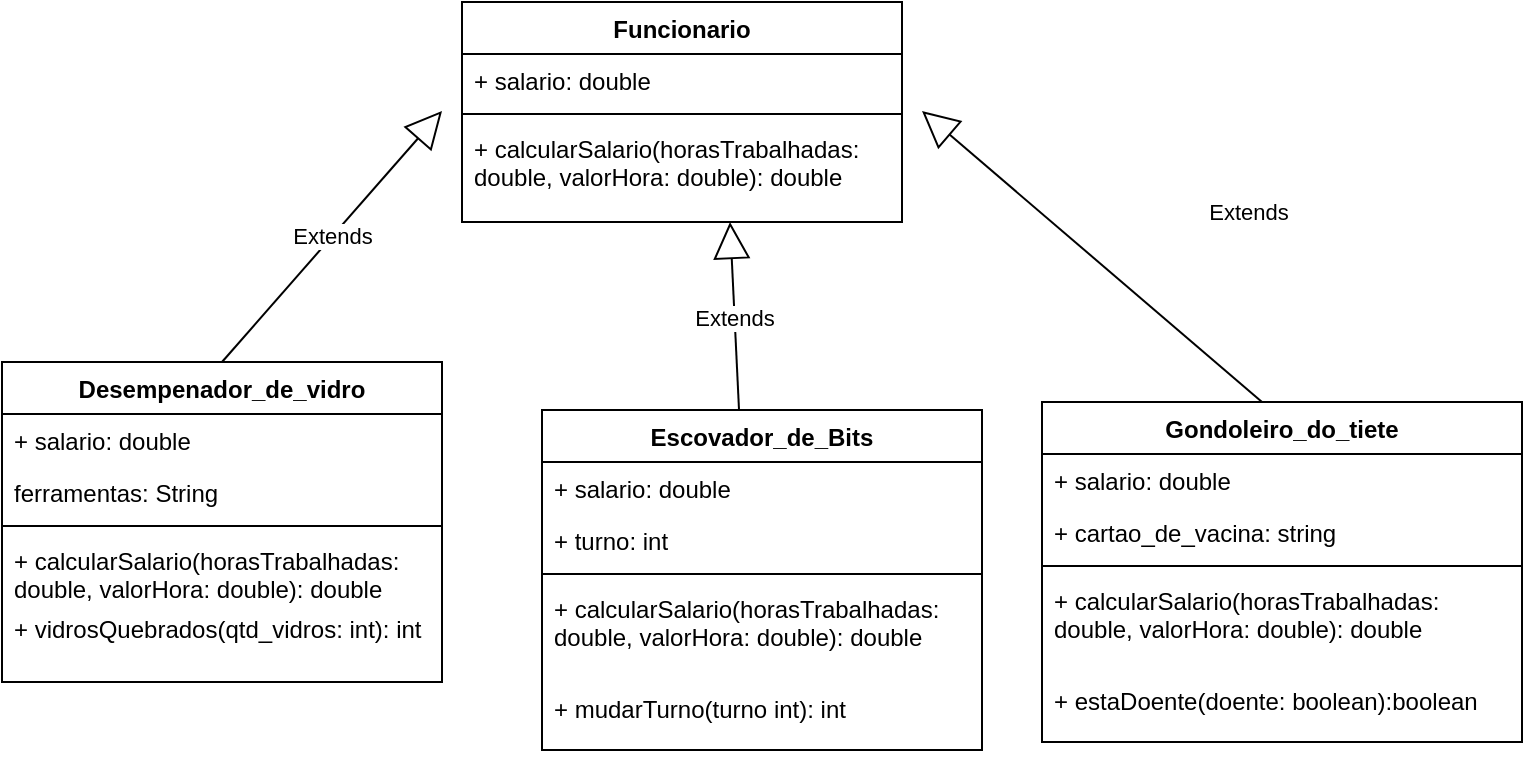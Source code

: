 <mxfile version="21.3.8" type="google">
  <diagram name="Página-1" id="OCP9O7HJBPreDEQLPYqk">
    <mxGraphModel grid="1" page="1" gridSize="10" guides="1" tooltips="1" connect="1" arrows="1" fold="1" pageScale="1" pageWidth="827" pageHeight="1169" math="0" shadow="0">
      <root>
        <mxCell id="0" />
        <mxCell id="1" parent="0" />
        <mxCell id="VrxU5ttureoFQGeLZdNX-1" value="Funcionario" style="swimlane;fontStyle=1;align=center;verticalAlign=top;childLayout=stackLayout;horizontal=1;startSize=26;horizontalStack=0;resizeParent=1;resizeParentMax=0;resizeLast=0;collapsible=1;marginBottom=0;whiteSpace=wrap;html=1;" vertex="1" parent="1">
          <mxGeometry x="280" y="60" width="220" height="110" as="geometry" />
        </mxCell>
        <mxCell id="VrxU5ttureoFQGeLZdNX-2" value="+ salario: double" style="text;strokeColor=none;fillColor=none;align=left;verticalAlign=top;spacingLeft=4;spacingRight=4;overflow=hidden;rotatable=0;points=[[0,0.5],[1,0.5]];portConstraint=eastwest;whiteSpace=wrap;html=1;" vertex="1" parent="VrxU5ttureoFQGeLZdNX-1">
          <mxGeometry y="26" width="220" height="26" as="geometry" />
        </mxCell>
        <mxCell id="VrxU5ttureoFQGeLZdNX-3" value="" style="line;strokeWidth=1;fillColor=none;align=left;verticalAlign=middle;spacingTop=-1;spacingLeft=3;spacingRight=3;rotatable=0;labelPosition=right;points=[];portConstraint=eastwest;strokeColor=inherit;" vertex="1" parent="VrxU5ttureoFQGeLZdNX-1">
          <mxGeometry y="52" width="220" height="8" as="geometry" />
        </mxCell>
        <mxCell id="VrxU5ttureoFQGeLZdNX-4" value="+ calcularSalario(horasTrabalhadas: double, valorHora: double): double" style="text;strokeColor=none;fillColor=none;align=left;verticalAlign=top;spacingLeft=4;spacingRight=4;overflow=hidden;rotatable=0;points=[[0,0.5],[1,0.5]];portConstraint=eastwest;whiteSpace=wrap;html=1;" vertex="1" parent="VrxU5ttureoFQGeLZdNX-1">
          <mxGeometry y="60" width="220" height="50" as="geometry" />
        </mxCell>
        <mxCell id="VrxU5ttureoFQGeLZdNX-22" value="Extends" style="endArrow=block;endSize=16;endFill=0;html=1;rounded=0;exitX=0.448;exitY=0.006;exitDx=0;exitDy=0;exitPerimeter=0;" edge="1" parent="VrxU5ttureoFQGeLZdNX-1" source="VrxU5ttureoFQGeLZdNX-16">
          <mxGeometry width="160" relative="1" as="geometry">
            <mxPoint x="-26" y="110" as="sourcePoint" />
            <mxPoint x="134" y="110" as="targetPoint" />
          </mxGeometry>
        </mxCell>
        <mxCell id="VrxU5ttureoFQGeLZdNX-5" value="Desempenador_de_vidro" style="swimlane;fontStyle=1;align=center;verticalAlign=top;childLayout=stackLayout;horizontal=1;startSize=26;horizontalStack=0;resizeParent=1;resizeParentMax=0;resizeLast=0;collapsible=1;marginBottom=0;whiteSpace=wrap;html=1;" vertex="1" parent="1">
          <mxGeometry x="50" y="240" width="220" height="160" as="geometry" />
        </mxCell>
        <mxCell id="VrxU5ttureoFQGeLZdNX-9" value="+ salario: double" style="text;strokeColor=none;fillColor=none;align=left;verticalAlign=top;spacingLeft=4;spacingRight=4;overflow=hidden;rotatable=0;points=[[0,0.5],[1,0.5]];portConstraint=eastwest;whiteSpace=wrap;html=1;" vertex="1" parent="VrxU5ttureoFQGeLZdNX-5">
          <mxGeometry y="26" width="220" height="26" as="geometry" />
        </mxCell>
        <mxCell id="VrxU5ttureoFQGeLZdNX-10" value="ferramentas: String" style="text;strokeColor=none;fillColor=none;align=left;verticalAlign=top;spacingLeft=4;spacingRight=4;overflow=hidden;rotatable=0;points=[[0,0.5],[1,0.5]];portConstraint=eastwest;whiteSpace=wrap;html=1;" vertex="1" parent="VrxU5ttureoFQGeLZdNX-5">
          <mxGeometry y="52" width="220" height="26" as="geometry" />
        </mxCell>
        <mxCell id="VrxU5ttureoFQGeLZdNX-7" value="" style="line;strokeWidth=1;fillColor=none;align=left;verticalAlign=middle;spacingTop=-1;spacingLeft=3;spacingRight=3;rotatable=0;labelPosition=right;points=[];portConstraint=eastwest;strokeColor=inherit;" vertex="1" parent="VrxU5ttureoFQGeLZdNX-5">
          <mxGeometry y="78" width="220" height="8" as="geometry" />
        </mxCell>
        <mxCell id="VrxU5ttureoFQGeLZdNX-11" value="+ calcularSalario(horasTrabalhadas: double, valorHora: double): double" style="text;strokeColor=none;fillColor=none;align=left;verticalAlign=top;spacingLeft=4;spacingRight=4;overflow=hidden;rotatable=0;points=[[0,0.5],[1,0.5]];portConstraint=eastwest;whiteSpace=wrap;html=1;" vertex="1" parent="VrxU5ttureoFQGeLZdNX-5">
          <mxGeometry y="86" width="220" height="34" as="geometry" />
        </mxCell>
        <mxCell id="VrxU5ttureoFQGeLZdNX-8" value="+ vidrosQuebrados(qtd_vidros: int): int" style="text;strokeColor=none;fillColor=none;align=left;verticalAlign=top;spacingLeft=4;spacingRight=4;overflow=hidden;rotatable=0;points=[[0,0.5],[1,0.5]];portConstraint=eastwest;whiteSpace=wrap;html=1;" vertex="1" parent="VrxU5ttureoFQGeLZdNX-5">
          <mxGeometry y="120" width="220" height="40" as="geometry" />
        </mxCell>
        <mxCell id="VrxU5ttureoFQGeLZdNX-16" value="Escovador_de_Bits" style="swimlane;fontStyle=1;align=center;verticalAlign=top;childLayout=stackLayout;horizontal=1;startSize=26;horizontalStack=0;resizeParent=1;resizeParentMax=0;resizeLast=0;collapsible=1;marginBottom=0;whiteSpace=wrap;html=1;" vertex="1" parent="1">
          <mxGeometry x="320" y="264" width="220" height="170" as="geometry" />
        </mxCell>
        <mxCell id="VrxU5ttureoFQGeLZdNX-17" value="+ salario: double" style="text;strokeColor=none;fillColor=none;align=left;verticalAlign=top;spacingLeft=4;spacingRight=4;overflow=hidden;rotatable=0;points=[[0,0.5],[1,0.5]];portConstraint=eastwest;whiteSpace=wrap;html=1;" vertex="1" parent="VrxU5ttureoFQGeLZdNX-16">
          <mxGeometry y="26" width="220" height="26" as="geometry" />
        </mxCell>
        <mxCell id="VrxU5ttureoFQGeLZdNX-24" value="+ turno: int" style="text;strokeColor=none;fillColor=none;align=left;verticalAlign=top;spacingLeft=4;spacingRight=4;overflow=hidden;rotatable=0;points=[[0,0.5],[1,0.5]];portConstraint=eastwest;whiteSpace=wrap;html=1;" vertex="1" parent="VrxU5ttureoFQGeLZdNX-16">
          <mxGeometry y="52" width="220" height="26" as="geometry" />
        </mxCell>
        <mxCell id="VrxU5ttureoFQGeLZdNX-18" value="" style="line;strokeWidth=1;fillColor=none;align=left;verticalAlign=middle;spacingTop=-1;spacingLeft=3;spacingRight=3;rotatable=0;labelPosition=right;points=[];portConstraint=eastwest;strokeColor=inherit;" vertex="1" parent="VrxU5ttureoFQGeLZdNX-16">
          <mxGeometry y="78" width="220" height="8" as="geometry" />
        </mxCell>
        <mxCell id="VrxU5ttureoFQGeLZdNX-19" value="+ calcularSalario(horasTrabalhadas: double, valorHora: double): double" style="text;strokeColor=none;fillColor=none;align=left;verticalAlign=top;spacingLeft=4;spacingRight=4;overflow=hidden;rotatable=0;points=[[0,0.5],[1,0.5]];portConstraint=eastwest;whiteSpace=wrap;html=1;" vertex="1" parent="VrxU5ttureoFQGeLZdNX-16">
          <mxGeometry y="86" width="220" height="50" as="geometry" />
        </mxCell>
        <mxCell id="VrxU5ttureoFQGeLZdNX-25" value="+ mudarTurno(turno int): int" style="text;strokeColor=none;fillColor=none;align=left;verticalAlign=top;spacingLeft=4;spacingRight=4;overflow=hidden;rotatable=0;points=[[0,0.5],[1,0.5]];portConstraint=eastwest;whiteSpace=wrap;html=1;" vertex="1" parent="VrxU5ttureoFQGeLZdNX-16">
          <mxGeometry y="136" width="220" height="34" as="geometry" />
        </mxCell>
        <mxCell id="VrxU5ttureoFQGeLZdNX-20" value="Extends" style="endArrow=block;endSize=16;endFill=0;html=1;rounded=0;" edge="1" parent="1">
          <mxGeometry x="-0.398" y="-68" width="160" relative="1" as="geometry">
            <mxPoint x="680" y="260" as="sourcePoint" />
            <mxPoint x="510" y="114.5" as="targetPoint" />
            <mxPoint y="1" as="offset" />
          </mxGeometry>
        </mxCell>
        <mxCell id="VrxU5ttureoFQGeLZdNX-23" value="Extends" style="endArrow=block;endSize=16;endFill=0;html=1;rounded=0;exitX=0.5;exitY=0;exitDx=0;exitDy=0;" edge="1" parent="1" source="VrxU5ttureoFQGeLZdNX-5">
          <mxGeometry width="160" relative="1" as="geometry">
            <mxPoint x="110" y="114.5" as="sourcePoint" />
            <mxPoint x="270" y="114.5" as="targetPoint" />
          </mxGeometry>
        </mxCell>
        <mxCell id="VrxU5ttureoFQGeLZdNX-26" value="Gondoleiro_do_tiete" style="swimlane;fontStyle=1;align=center;verticalAlign=top;childLayout=stackLayout;horizontal=1;startSize=26;horizontalStack=0;resizeParent=1;resizeParentMax=0;resizeLast=0;collapsible=1;marginBottom=0;whiteSpace=wrap;html=1;" vertex="1" parent="1">
          <mxGeometry x="570" y="260" width="240" height="170" as="geometry" />
        </mxCell>
        <mxCell id="VrxU5ttureoFQGeLZdNX-27" value="+ salario: double" style="text;strokeColor=none;fillColor=none;align=left;verticalAlign=top;spacingLeft=4;spacingRight=4;overflow=hidden;rotatable=0;points=[[0,0.5],[1,0.5]];portConstraint=eastwest;whiteSpace=wrap;html=1;" vertex="1" parent="VrxU5ttureoFQGeLZdNX-26">
          <mxGeometry y="26" width="240" height="26" as="geometry" />
        </mxCell>
        <mxCell id="VrxU5ttureoFQGeLZdNX-28" value="+ cartao_de_vacina: string" style="text;strokeColor=none;fillColor=none;align=left;verticalAlign=top;spacingLeft=4;spacingRight=4;overflow=hidden;rotatable=0;points=[[0,0.5],[1,0.5]];portConstraint=eastwest;whiteSpace=wrap;html=1;" vertex="1" parent="VrxU5ttureoFQGeLZdNX-26">
          <mxGeometry y="52" width="240" height="26" as="geometry" />
        </mxCell>
        <mxCell id="VrxU5ttureoFQGeLZdNX-29" value="" style="line;strokeWidth=1;fillColor=none;align=left;verticalAlign=middle;spacingTop=-1;spacingLeft=3;spacingRight=3;rotatable=0;labelPosition=right;points=[];portConstraint=eastwest;strokeColor=inherit;" vertex="1" parent="VrxU5ttureoFQGeLZdNX-26">
          <mxGeometry y="78" width="240" height="8" as="geometry" />
        </mxCell>
        <mxCell id="VrxU5ttureoFQGeLZdNX-30" value="+ calcularSalario(horasTrabalhadas: double, valorHora: double): double" style="text;strokeColor=none;fillColor=none;align=left;verticalAlign=top;spacingLeft=4;spacingRight=4;overflow=hidden;rotatable=0;points=[[0,0.5],[1,0.5]];portConstraint=eastwest;whiteSpace=wrap;html=1;" vertex="1" parent="VrxU5ttureoFQGeLZdNX-26">
          <mxGeometry y="86" width="240" height="50" as="geometry" />
        </mxCell>
        <mxCell id="VrxU5ttureoFQGeLZdNX-31" value="+ estaDoente(doente: boolean):boolean" style="text;strokeColor=none;fillColor=none;align=left;verticalAlign=top;spacingLeft=4;spacingRight=4;overflow=hidden;rotatable=0;points=[[0,0.5],[1,0.5]];portConstraint=eastwest;whiteSpace=wrap;html=1;" vertex="1" parent="VrxU5ttureoFQGeLZdNX-26">
          <mxGeometry y="136" width="240" height="34" as="geometry" />
        </mxCell>
      </root>
    </mxGraphModel>
  </diagram>
</mxfile>
